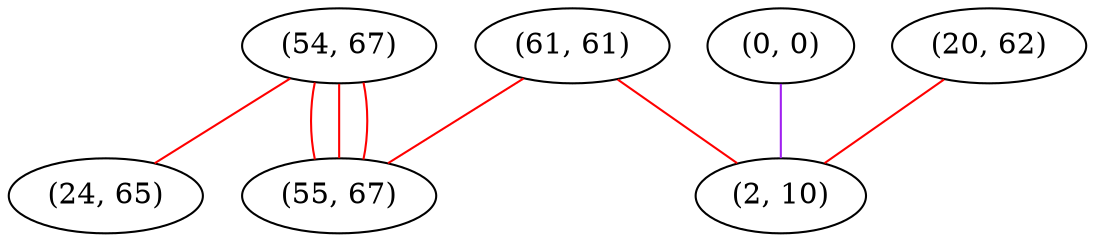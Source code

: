 graph "" {
"(54, 67)";
"(0, 0)";
"(61, 61)";
"(20, 62)";
"(2, 10)";
"(55, 67)";
"(24, 65)";
"(54, 67)" -- "(24, 65)"  [color=red, key=0, weight=1];
"(54, 67)" -- "(55, 67)"  [color=red, key=0, weight=1];
"(54, 67)" -- "(55, 67)"  [color=red, key=1, weight=1];
"(54, 67)" -- "(55, 67)"  [color=red, key=2, weight=1];
"(0, 0)" -- "(2, 10)"  [color=purple, key=0, weight=4];
"(61, 61)" -- "(55, 67)"  [color=red, key=0, weight=1];
"(61, 61)" -- "(2, 10)"  [color=red, key=0, weight=1];
"(20, 62)" -- "(2, 10)"  [color=red, key=0, weight=1];
}
